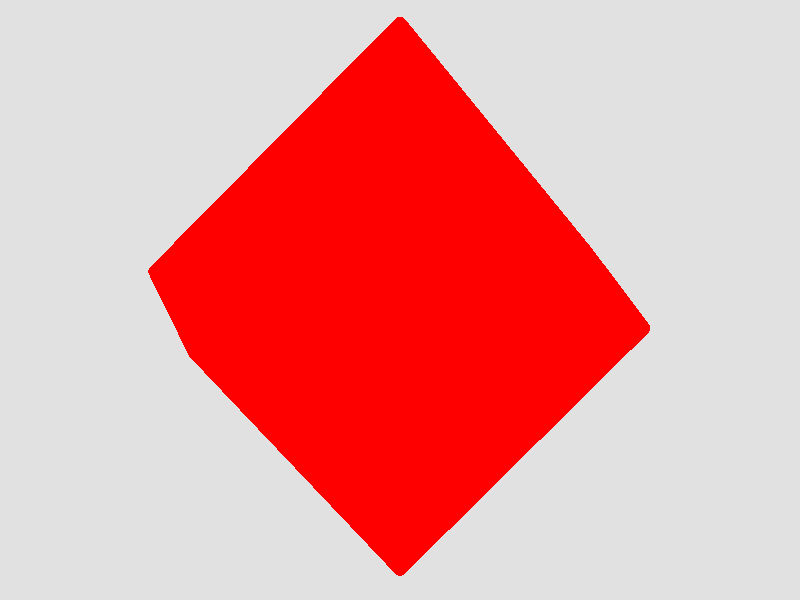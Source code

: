 #include "colors.inc"

camera {
 location <4, 2, -13>
 look_at 0
 angle 15
}

light_source { <3, 8, -15> White }
background { Gray75 }

#declare frame_w = 0.03;
#declare frame_t = texture {
 pigment { color Red }
 finish { ambient .2 diffuse 0.8 specular 1 }
}

#declare body_t = texture { 
 pigment { color Red filter 0.6 }
}

#declare Planes = array[10];

#declare I = 0;
#declare J = 1;
#declare N = 10;
intersection {
 #while (I < N)
  #local H = sqrt((cos(pi/N)-cos(2 * pi/N))/2) * 3;
  #declare Planes[I] = <sin(2 * pi * I/N), H * J, cos(2 * pi * I/N)>;

  plane { Planes[I], 1 / vlength(Planes[I]) texture { body_t } }

  #declare I = I + 1;
  #declare J = -J;
 #end
}

#declare Points = array[10];

#declare P = vnormalize(vcross(Planes[2] - Planes[0], Planes[0] - Planes[4]));
#declare Top = P / vdot(P, Planes[0]);

#declare P = vnormalize(vcross(Planes[3] - Planes[1], Planes[1] - Planes[5]));
#declare Bottom = P / vdot(P, Planes[1]);

union {
 #declare I = 0;
 #while (I < N)
  #declare J = (I = 0 ? N - 1 : I - 1);
  #declare K = (I = (N - 1) ? 0 : I + 1);

  #local P = vnormalize(vcross(Planes[J] - Planes[I], Planes[I] - Planes[K]));
  #declare Points[I] = P / vdot(P, Planes[I]);

  sphere { Points[I], frame_w }
  cylinder { Points[I], (mod(I, 2) = 0 ? Bottom : Top), frame_w }
  #if (I > 0) cylinder { Points[I], Points[J], frame_w } #end

  #declare I = I + 1;
 #end

 cylinder { Points[0], Points[N - 1], frame_w }

 sphere { Top, frame_w }
 sphere { Bottom, frame_w }

 texture { frame_t }
}
